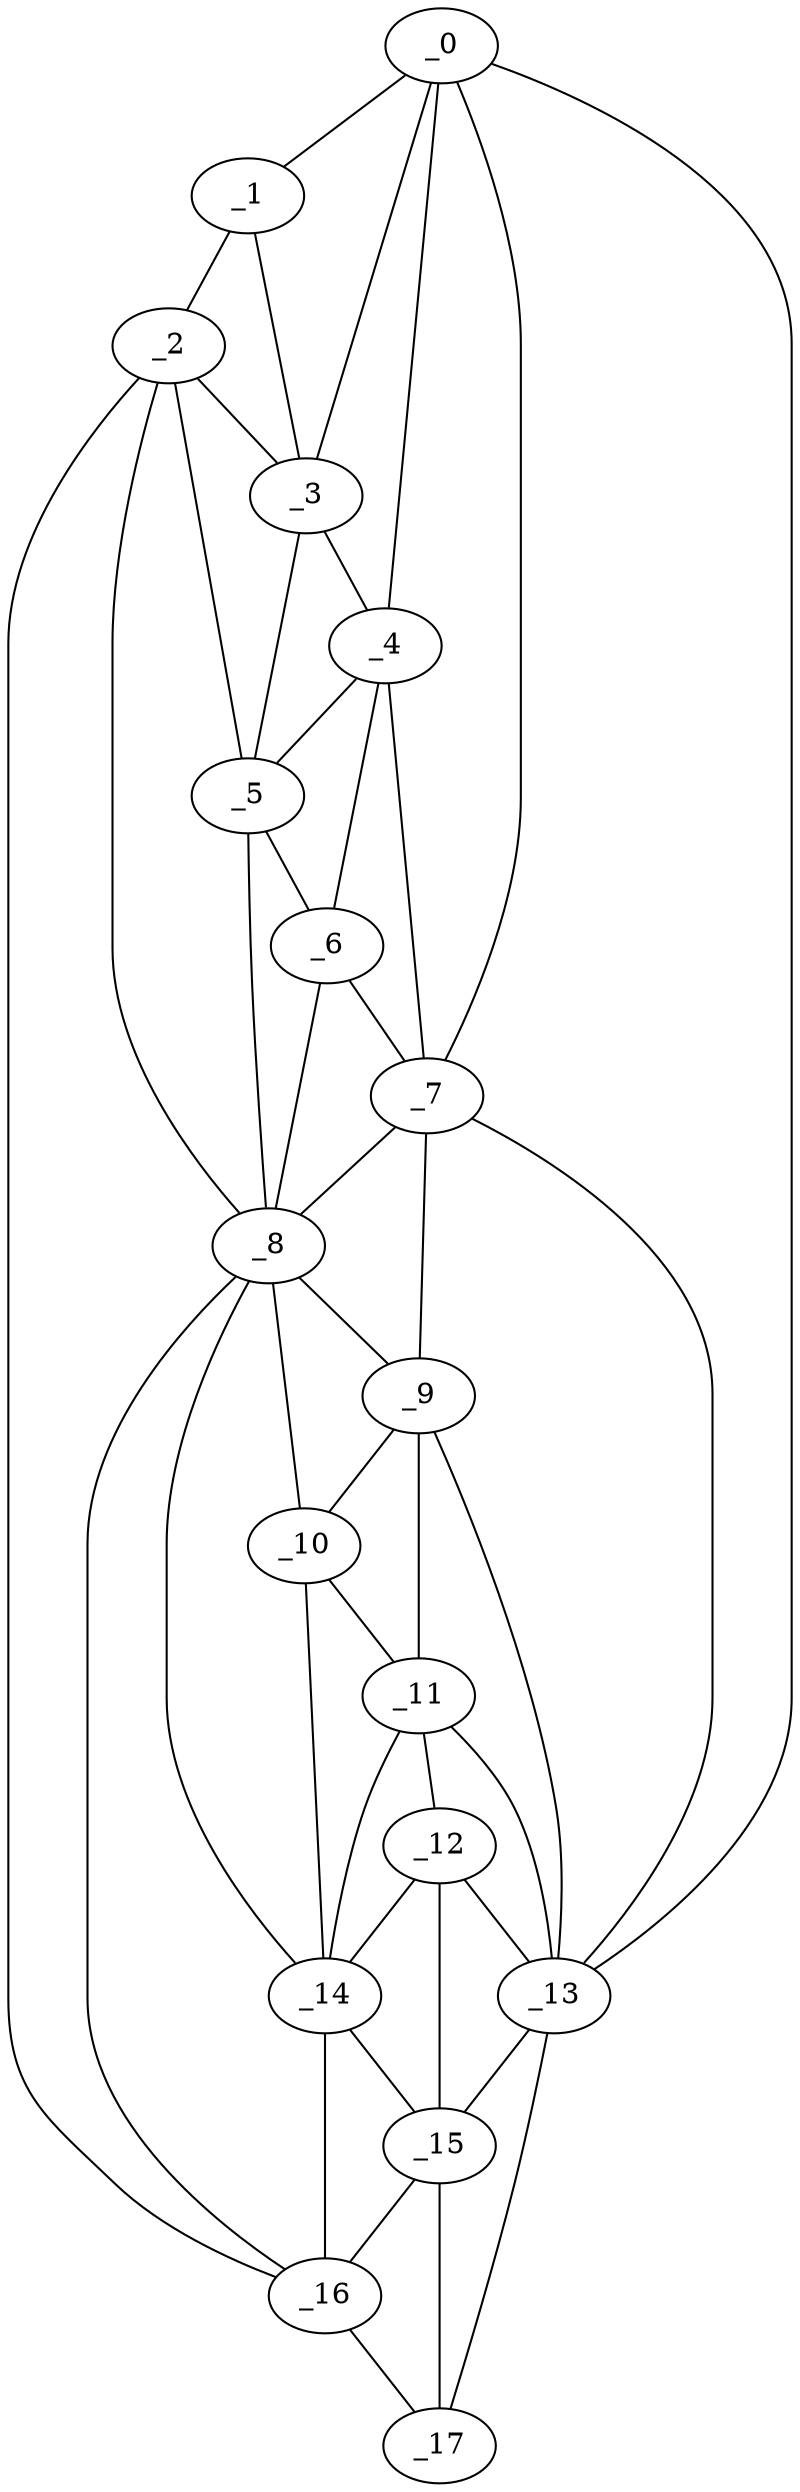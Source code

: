 graph "obj98__30.gxl" {
	_0	 [x=4,
		y=66];
	_1	 [x=5,
		y=50];
	_0 -- _1	 [valence=1];
	_3	 [x=26,
		y=64];
	_0 -- _3	 [valence=2];
	_4	 [x=29,
		y=67];
	_0 -- _4	 [valence=1];
	_7	 [x=56,
		y=72];
	_0 -- _7	 [valence=1];
	_13	 [x=110,
		y=86];
	_0 -- _13	 [valence=1];
	_2	 [x=21,
		y=40];
	_1 -- _2	 [valence=1];
	_1 -- _3	 [valence=2];
	_2 -- _3	 [valence=2];
	_5	 [x=33,
		y=49];
	_2 -- _5	 [valence=2];
	_8	 [x=65,
		y=54];
	_2 -- _8	 [valence=2];
	_16	 [x=125,
		y=60];
	_2 -- _16	 [valence=1];
	_3 -- _4	 [valence=1];
	_3 -- _5	 [valence=2];
	_4 -- _5	 [valence=2];
	_6	 [x=44,
		y=69];
	_4 -- _6	 [valence=1];
	_4 -- _7	 [valence=2];
	_5 -- _6	 [valence=2];
	_5 -- _8	 [valence=1];
	_6 -- _7	 [valence=1];
	_6 -- _8	 [valence=2];
	_7 -- _8	 [valence=2];
	_9	 [x=72,
		y=75];
	_7 -- _9	 [valence=2];
	_7 -- _13	 [valence=2];
	_8 -- _9	 [valence=2];
	_10	 [x=79,
		y=57];
	_8 -- _10	 [valence=2];
	_14	 [x=111,
		y=60];
	_8 -- _14	 [valence=2];
	_8 -- _16	 [valence=1];
	_9 -- _10	 [valence=2];
	_11	 [x=91,
		y=60];
	_9 -- _11	 [valence=2];
	_9 -- _13	 [valence=1];
	_10 -- _11	 [valence=2];
	_10 -- _14	 [valence=2];
	_12	 [x=110,
		y=73];
	_11 -- _12	 [valence=2];
	_11 -- _13	 [valence=1];
	_11 -- _14	 [valence=2];
	_12 -- _13	 [valence=2];
	_12 -- _14	 [valence=2];
	_15	 [x=118,
		y=71];
	_12 -- _15	 [valence=2];
	_13 -- _15	 [valence=2];
	_17	 [x=126,
		y=76];
	_13 -- _17	 [valence=1];
	_14 -- _15	 [valence=2];
	_14 -- _16	 [valence=2];
	_15 -- _16	 [valence=1];
	_15 -- _17	 [valence=2];
	_16 -- _17	 [valence=1];
}

